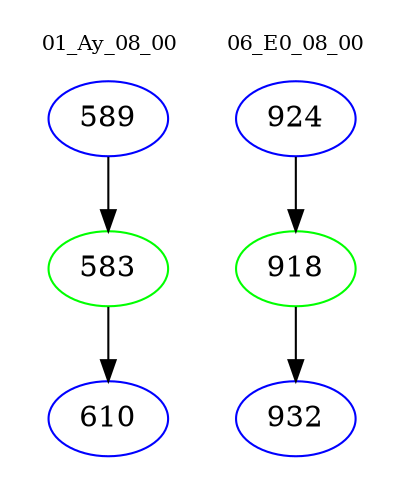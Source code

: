 digraph{
subgraph cluster_0 {
color = white
label = "01_Ay_08_00";
fontsize=10;
T0_589 [label="589", color="blue"]
T0_589 -> T0_583 [color="black"]
T0_583 [label="583", color="green"]
T0_583 -> T0_610 [color="black"]
T0_610 [label="610", color="blue"]
}
subgraph cluster_1 {
color = white
label = "06_E0_08_00";
fontsize=10;
T1_924 [label="924", color="blue"]
T1_924 -> T1_918 [color="black"]
T1_918 [label="918", color="green"]
T1_918 -> T1_932 [color="black"]
T1_932 [label="932", color="blue"]
}
}
